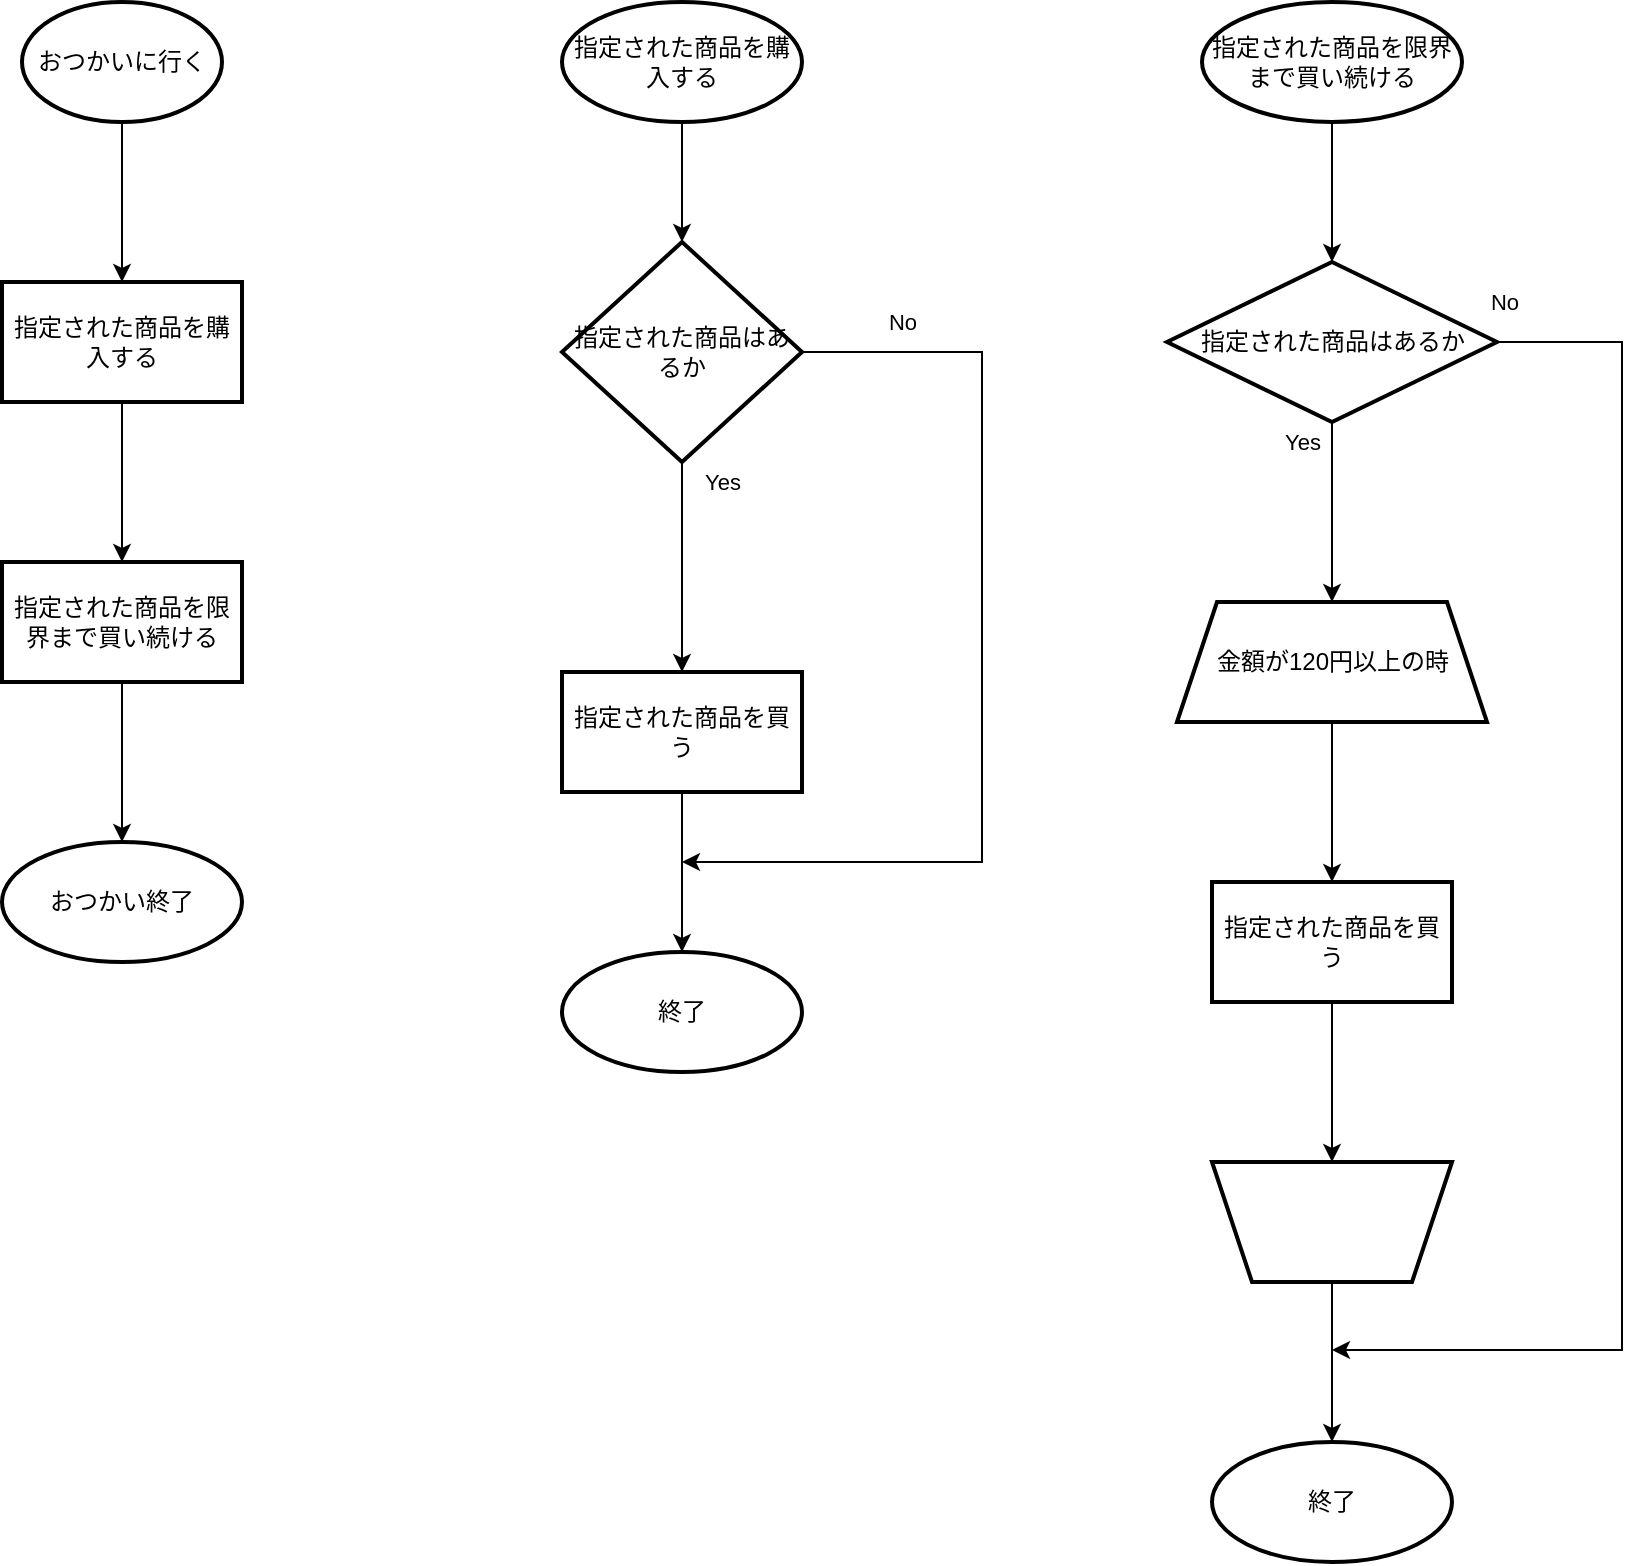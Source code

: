 <mxfile version="17.4.5" type="device"><diagram id="uicYYRAYEhBw0UfWUodC" name="Page-1"><mxGraphModel dx="1022" dy="460" grid="1" gridSize="10" guides="1" tooltips="1" connect="1" arrows="1" fold="1" page="1" pageScale="1" pageWidth="827" pageHeight="1169" math="0" shadow="0"><root><mxCell id="0"/><mxCell id="1" parent="0"/><mxCell id="Fvpo8huUSyxUupYwf3n_-4" value="" style="edgeStyle=orthogonalEdgeStyle;rounded=0;orthogonalLoop=1;jettySize=auto;html=1;" edge="1" parent="1" source="Fvpo8huUSyxUupYwf3n_-1" target="Fvpo8huUSyxUupYwf3n_-3"><mxGeometry relative="1" as="geometry"/></mxCell><mxCell id="Fvpo8huUSyxUupYwf3n_-1" value="指定された商品を購入する" style="strokeWidth=2;html=1;shape=mxgraph.flowchart.start_1;whiteSpace=wrap;" vertex="1" parent="1"><mxGeometry x="340" y="210" width="120" height="60" as="geometry"/></mxCell><mxCell id="Fvpo8huUSyxUupYwf3n_-6" value="" style="edgeStyle=orthogonalEdgeStyle;rounded=0;orthogonalLoop=1;jettySize=auto;html=1;" edge="1" parent="1" source="Fvpo8huUSyxUupYwf3n_-3"><mxGeometry relative="1" as="geometry"><mxPoint x="400" y="640" as="targetPoint"/><Array as="points"><mxPoint x="550" y="385"/></Array></mxGeometry></mxCell><mxCell id="Fvpo8huUSyxUupYwf3n_-9" value="No" style="edgeLabel;html=1;align=center;verticalAlign=middle;resizable=0;points=[];" vertex="1" connectable="0" parent="Fvpo8huUSyxUupYwf3n_-6"><mxGeometry x="-0.797" y="1" relative="1" as="geometry"><mxPoint y="-14" as="offset"/></mxGeometry></mxCell><mxCell id="Fvpo8huUSyxUupYwf3n_-8" value="Yes" style="edgeStyle=orthogonalEdgeStyle;rounded=0;orthogonalLoop=1;jettySize=auto;html=1;" edge="1" parent="1" source="Fvpo8huUSyxUupYwf3n_-3" target="Fvpo8huUSyxUupYwf3n_-7"><mxGeometry x="-0.809" y="20" relative="1" as="geometry"><Array as="points"><mxPoint x="400" y="480"/><mxPoint x="400" y="480"/></Array><mxPoint as="offset"/></mxGeometry></mxCell><mxCell id="Fvpo8huUSyxUupYwf3n_-3" value="指定された商品はあるか" style="rhombus;whiteSpace=wrap;html=1;strokeWidth=2;" vertex="1" parent="1"><mxGeometry x="340" y="330" width="120" height="110" as="geometry"/></mxCell><mxCell id="Fvpo8huUSyxUupYwf3n_-29" value="" style="edgeStyle=orthogonalEdgeStyle;rounded=0;orthogonalLoop=1;jettySize=auto;html=1;" edge="1" parent="1" source="Fvpo8huUSyxUupYwf3n_-7" target="Fvpo8huUSyxUupYwf3n_-28"><mxGeometry relative="1" as="geometry"/></mxCell><mxCell id="Fvpo8huUSyxUupYwf3n_-7" value="指定された商品を買う" style="whiteSpace=wrap;html=1;strokeWidth=2;" vertex="1" parent="1"><mxGeometry x="340" y="545" width="120" height="60" as="geometry"/></mxCell><mxCell id="Fvpo8huUSyxUupYwf3n_-23" value="" style="edgeStyle=orthogonalEdgeStyle;rounded=0;orthogonalLoop=1;jettySize=auto;html=1;" edge="1" parent="1" source="Fvpo8huUSyxUupYwf3n_-21" target="Fvpo8huUSyxUupYwf3n_-22"><mxGeometry relative="1" as="geometry"/></mxCell><mxCell id="Fvpo8huUSyxUupYwf3n_-21" value="おつかいに行く" style="strokeWidth=2;html=1;shape=mxgraph.flowchart.start_1;whiteSpace=wrap;" vertex="1" parent="1"><mxGeometry x="70" y="210" width="100" height="60" as="geometry"/></mxCell><mxCell id="Fvpo8huUSyxUupYwf3n_-25" value="" style="edgeStyle=orthogonalEdgeStyle;rounded=0;orthogonalLoop=1;jettySize=auto;html=1;" edge="1" parent="1" source="Fvpo8huUSyxUupYwf3n_-22" target="Fvpo8huUSyxUupYwf3n_-24"><mxGeometry relative="1" as="geometry"/></mxCell><mxCell id="Fvpo8huUSyxUupYwf3n_-22" value="指定された商品を購入する" style="whiteSpace=wrap;html=1;strokeWidth=2;" vertex="1" parent="1"><mxGeometry x="60" y="350" width="120" height="60" as="geometry"/></mxCell><mxCell id="Fvpo8huUSyxUupYwf3n_-27" value="" style="edgeStyle=orthogonalEdgeStyle;rounded=0;orthogonalLoop=1;jettySize=auto;html=1;" edge="1" parent="1" source="Fvpo8huUSyxUupYwf3n_-24" target="Fvpo8huUSyxUupYwf3n_-26"><mxGeometry relative="1" as="geometry"/></mxCell><mxCell id="Fvpo8huUSyxUupYwf3n_-24" value="指定された商品を限界まで買い続ける" style="whiteSpace=wrap;html=1;strokeWidth=2;" vertex="1" parent="1"><mxGeometry x="60" y="490" width="120" height="60" as="geometry"/></mxCell><mxCell id="Fvpo8huUSyxUupYwf3n_-26" value="おつかい終了" style="ellipse;whiteSpace=wrap;html=1;strokeWidth=2;" vertex="1" parent="1"><mxGeometry x="60" y="630" width="120" height="60" as="geometry"/></mxCell><mxCell id="Fvpo8huUSyxUupYwf3n_-28" value="終了" style="ellipse;whiteSpace=wrap;html=1;strokeWidth=2;" vertex="1" parent="1"><mxGeometry x="340" y="685" width="120" height="60" as="geometry"/></mxCell><mxCell id="Fvpo8huUSyxUupYwf3n_-40" value="" style="edgeStyle=orthogonalEdgeStyle;rounded=0;orthogonalLoop=1;jettySize=auto;html=1;" edge="1" parent="1" source="Fvpo8huUSyxUupYwf3n_-30" target="Fvpo8huUSyxUupYwf3n_-39"><mxGeometry relative="1" as="geometry"/></mxCell><mxCell id="Fvpo8huUSyxUupYwf3n_-30" value="指定された商品を限界まで買い続ける" style="strokeWidth=2;html=1;shape=mxgraph.flowchart.start_1;whiteSpace=wrap;" vertex="1" parent="1"><mxGeometry x="660" y="210" width="130" height="60" as="geometry"/></mxCell><mxCell id="Fvpo8huUSyxUupYwf3n_-42" value="Yes" style="edgeStyle=orthogonalEdgeStyle;rounded=0;orthogonalLoop=1;jettySize=auto;html=1;" edge="1" parent="1" source="Fvpo8huUSyxUupYwf3n_-39" target="Fvpo8huUSyxUupYwf3n_-41"><mxGeometry x="-0.778" y="-15" relative="1" as="geometry"><mxPoint as="offset"/></mxGeometry></mxCell><mxCell id="Fvpo8huUSyxUupYwf3n_-52" value="" style="edgeStyle=orthogonalEdgeStyle;rounded=0;orthogonalLoop=1;jettySize=auto;html=1;" edge="1" parent="1" source="Fvpo8huUSyxUupYwf3n_-39"><mxGeometry relative="1" as="geometry"><mxPoint x="725" y="884" as="targetPoint"/><Array as="points"><mxPoint x="870" y="380"/></Array></mxGeometry></mxCell><mxCell id="Fvpo8huUSyxUupYwf3n_-53" value="No" style="edgeLabel;html=1;align=center;verticalAlign=middle;resizable=0;points=[];" vertex="1" connectable="0" parent="Fvpo8huUSyxUupYwf3n_-52"><mxGeometry x="-0.856" y="1" relative="1" as="geometry"><mxPoint x="-48" y="-19" as="offset"/></mxGeometry></mxCell><mxCell id="Fvpo8huUSyxUupYwf3n_-39" value="指定された商品はあるか" style="rhombus;whiteSpace=wrap;html=1;strokeWidth=2;" vertex="1" parent="1"><mxGeometry x="642.5" y="340" width="165" height="80" as="geometry"/></mxCell><mxCell id="Fvpo8huUSyxUupYwf3n_-44" value="" style="edgeStyle=orthogonalEdgeStyle;rounded=0;orthogonalLoop=1;jettySize=auto;html=1;" edge="1" parent="1" source="Fvpo8huUSyxUupYwf3n_-41" target="Fvpo8huUSyxUupYwf3n_-43"><mxGeometry relative="1" as="geometry"/></mxCell><mxCell id="Fvpo8huUSyxUupYwf3n_-41" value="金額が120円以上の時" style="shape=trapezoid;perimeter=trapezoidPerimeter;whiteSpace=wrap;html=1;fixedSize=1;strokeWidth=2;" vertex="1" parent="1"><mxGeometry x="647.5" y="510" width="155" height="60" as="geometry"/></mxCell><mxCell id="Fvpo8huUSyxUupYwf3n_-48" value="" style="edgeStyle=orthogonalEdgeStyle;rounded=0;orthogonalLoop=1;jettySize=auto;html=1;" edge="1" parent="1" source="Fvpo8huUSyxUupYwf3n_-43" target="Fvpo8huUSyxUupYwf3n_-47"><mxGeometry relative="1" as="geometry"/></mxCell><mxCell id="Fvpo8huUSyxUupYwf3n_-43" value="指定された商品を買う" style="whiteSpace=wrap;html=1;strokeWidth=2;" vertex="1" parent="1"><mxGeometry x="665" y="650" width="120" height="60" as="geometry"/></mxCell><mxCell id="Fvpo8huUSyxUupYwf3n_-50" value="" style="edgeStyle=orthogonalEdgeStyle;rounded=0;orthogonalLoop=1;jettySize=auto;html=1;" edge="1" parent="1" source="Fvpo8huUSyxUupYwf3n_-47" target="Fvpo8huUSyxUupYwf3n_-49"><mxGeometry relative="1" as="geometry"/></mxCell><mxCell id="Fvpo8huUSyxUupYwf3n_-47" value="" style="shape=trapezoid;perimeter=trapezoidPerimeter;whiteSpace=wrap;html=1;fixedSize=1;strokeWidth=2;rotation=-180;" vertex="1" parent="1"><mxGeometry x="665" y="790" width="120" height="60" as="geometry"/></mxCell><mxCell id="Fvpo8huUSyxUupYwf3n_-49" value="終了" style="ellipse;whiteSpace=wrap;html=1;strokeWidth=2;" vertex="1" parent="1"><mxGeometry x="665" y="930" width="120" height="60" as="geometry"/></mxCell></root></mxGraphModel></diagram></mxfile>